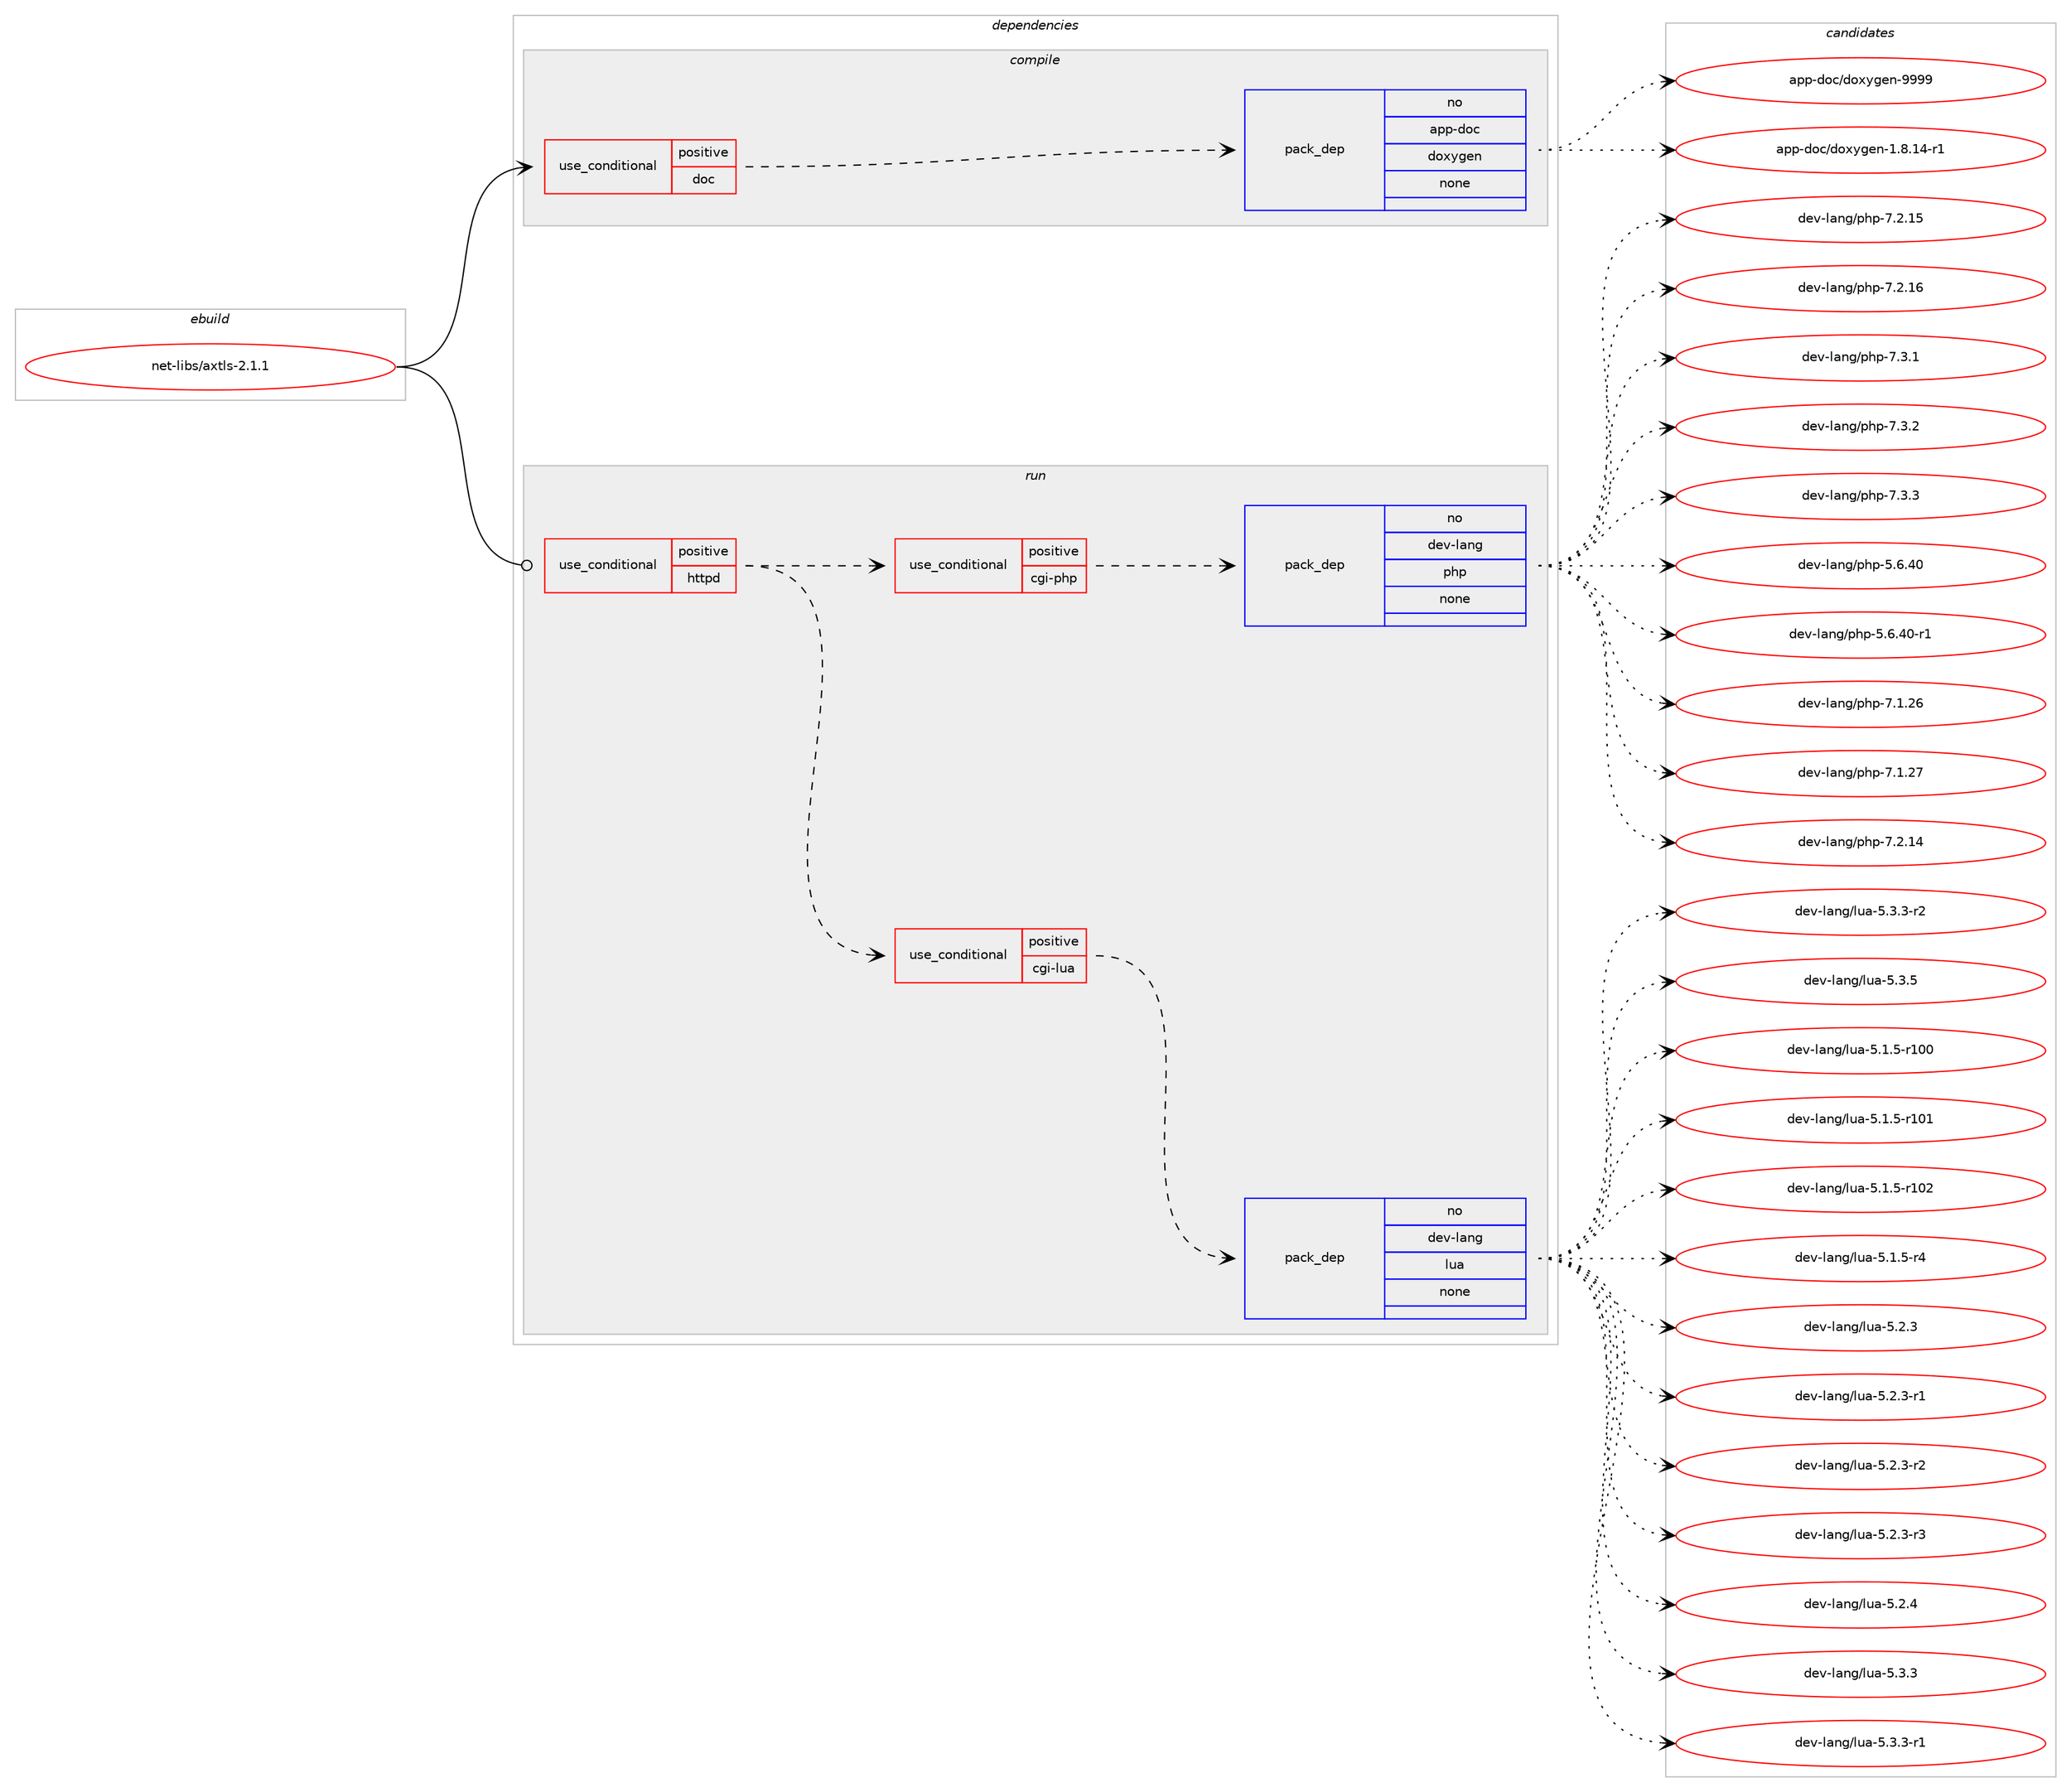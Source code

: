 digraph prolog {

# *************
# Graph options
# *************

newrank=true;
concentrate=true;
compound=true;
graph [rankdir=LR,fontname=Helvetica,fontsize=10,ranksep=1.5];#, ranksep=2.5, nodesep=0.2];
edge  [arrowhead=vee];
node  [fontname=Helvetica,fontsize=10];

# **********
# The ebuild
# **********

subgraph cluster_leftcol {
color=gray;
rank=same;
label=<<i>ebuild</i>>;
id [label="net-libs/axtls-2.1.1", color=red, width=4, href="../net-libs/axtls-2.1.1.svg"];
}

# ****************
# The dependencies
# ****************

subgraph cluster_midcol {
color=gray;
label=<<i>dependencies</i>>;
subgraph cluster_compile {
fillcolor="#eeeeee";
style=filled;
label=<<i>compile</i>>;
subgraph cond445816 {
dependency1657951 [label=<<TABLE BORDER="0" CELLBORDER="1" CELLSPACING="0" CELLPADDING="4"><TR><TD ROWSPAN="3" CELLPADDING="10">use_conditional</TD></TR><TR><TD>positive</TD></TR><TR><TD>doc</TD></TR></TABLE>>, shape=none, color=red];
subgraph pack1185267 {
dependency1657952 [label=<<TABLE BORDER="0" CELLBORDER="1" CELLSPACING="0" CELLPADDING="4" WIDTH="220"><TR><TD ROWSPAN="6" CELLPADDING="30">pack_dep</TD></TR><TR><TD WIDTH="110">no</TD></TR><TR><TD>app-doc</TD></TR><TR><TD>doxygen</TD></TR><TR><TD>none</TD></TR><TR><TD></TD></TR></TABLE>>, shape=none, color=blue];
}
dependency1657951:e -> dependency1657952:w [weight=20,style="dashed",arrowhead="vee"];
}
id:e -> dependency1657951:w [weight=20,style="solid",arrowhead="vee"];
}
subgraph cluster_compileandrun {
fillcolor="#eeeeee";
style=filled;
label=<<i>compile and run</i>>;
}
subgraph cluster_run {
fillcolor="#eeeeee";
style=filled;
label=<<i>run</i>>;
subgraph cond445817 {
dependency1657953 [label=<<TABLE BORDER="0" CELLBORDER="1" CELLSPACING="0" CELLPADDING="4"><TR><TD ROWSPAN="3" CELLPADDING="10">use_conditional</TD></TR><TR><TD>positive</TD></TR><TR><TD>httpd</TD></TR></TABLE>>, shape=none, color=red];
subgraph cond445818 {
dependency1657954 [label=<<TABLE BORDER="0" CELLBORDER="1" CELLSPACING="0" CELLPADDING="4"><TR><TD ROWSPAN="3" CELLPADDING="10">use_conditional</TD></TR><TR><TD>positive</TD></TR><TR><TD>cgi-lua</TD></TR></TABLE>>, shape=none, color=red];
subgraph pack1185268 {
dependency1657955 [label=<<TABLE BORDER="0" CELLBORDER="1" CELLSPACING="0" CELLPADDING="4" WIDTH="220"><TR><TD ROWSPAN="6" CELLPADDING="30">pack_dep</TD></TR><TR><TD WIDTH="110">no</TD></TR><TR><TD>dev-lang</TD></TR><TR><TD>lua</TD></TR><TR><TD>none</TD></TR><TR><TD></TD></TR></TABLE>>, shape=none, color=blue];
}
dependency1657954:e -> dependency1657955:w [weight=20,style="dashed",arrowhead="vee"];
}
dependency1657953:e -> dependency1657954:w [weight=20,style="dashed",arrowhead="vee"];
subgraph cond445819 {
dependency1657956 [label=<<TABLE BORDER="0" CELLBORDER="1" CELLSPACING="0" CELLPADDING="4"><TR><TD ROWSPAN="3" CELLPADDING="10">use_conditional</TD></TR><TR><TD>positive</TD></TR><TR><TD>cgi-php</TD></TR></TABLE>>, shape=none, color=red];
subgraph pack1185269 {
dependency1657957 [label=<<TABLE BORDER="0" CELLBORDER="1" CELLSPACING="0" CELLPADDING="4" WIDTH="220"><TR><TD ROWSPAN="6" CELLPADDING="30">pack_dep</TD></TR><TR><TD WIDTH="110">no</TD></TR><TR><TD>dev-lang</TD></TR><TR><TD>php</TD></TR><TR><TD>none</TD></TR><TR><TD></TD></TR></TABLE>>, shape=none, color=blue];
}
dependency1657956:e -> dependency1657957:w [weight=20,style="dashed",arrowhead="vee"];
}
dependency1657953:e -> dependency1657956:w [weight=20,style="dashed",arrowhead="vee"];
}
id:e -> dependency1657953:w [weight=20,style="solid",arrowhead="odot"];
}
}

# **************
# The candidates
# **************

subgraph cluster_choices {
rank=same;
color=gray;
label=<<i>candidates</i>>;

subgraph choice1185267 {
color=black;
nodesep=1;
choice97112112451001119947100111120121103101110454946564649524511449 [label="app-doc/doxygen-1.8.14-r1", color=red, width=4,href="../app-doc/doxygen-1.8.14-r1.svg"];
choice971121124510011199471001111201211031011104557575757 [label="app-doc/doxygen-9999", color=red, width=4,href="../app-doc/doxygen-9999.svg"];
dependency1657952:e -> choice97112112451001119947100111120121103101110454946564649524511449:w [style=dotted,weight="100"];
dependency1657952:e -> choice971121124510011199471001111201211031011104557575757:w [style=dotted,weight="100"];
}
subgraph choice1185268 {
color=black;
nodesep=1;
choice1001011184510897110103471081179745534649465345114494848 [label="dev-lang/lua-5.1.5-r100", color=red, width=4,href="../dev-lang/lua-5.1.5-r100.svg"];
choice1001011184510897110103471081179745534649465345114494849 [label="dev-lang/lua-5.1.5-r101", color=red, width=4,href="../dev-lang/lua-5.1.5-r101.svg"];
choice1001011184510897110103471081179745534649465345114494850 [label="dev-lang/lua-5.1.5-r102", color=red, width=4,href="../dev-lang/lua-5.1.5-r102.svg"];
choice100101118451089711010347108117974553464946534511452 [label="dev-lang/lua-5.1.5-r4", color=red, width=4,href="../dev-lang/lua-5.1.5-r4.svg"];
choice10010111845108971101034710811797455346504651 [label="dev-lang/lua-5.2.3", color=red, width=4,href="../dev-lang/lua-5.2.3.svg"];
choice100101118451089711010347108117974553465046514511449 [label="dev-lang/lua-5.2.3-r1", color=red, width=4,href="../dev-lang/lua-5.2.3-r1.svg"];
choice100101118451089711010347108117974553465046514511450 [label="dev-lang/lua-5.2.3-r2", color=red, width=4,href="../dev-lang/lua-5.2.3-r2.svg"];
choice100101118451089711010347108117974553465046514511451 [label="dev-lang/lua-5.2.3-r3", color=red, width=4,href="../dev-lang/lua-5.2.3-r3.svg"];
choice10010111845108971101034710811797455346504652 [label="dev-lang/lua-5.2.4", color=red, width=4,href="../dev-lang/lua-5.2.4.svg"];
choice10010111845108971101034710811797455346514651 [label="dev-lang/lua-5.3.3", color=red, width=4,href="../dev-lang/lua-5.3.3.svg"];
choice100101118451089711010347108117974553465146514511449 [label="dev-lang/lua-5.3.3-r1", color=red, width=4,href="../dev-lang/lua-5.3.3-r1.svg"];
choice100101118451089711010347108117974553465146514511450 [label="dev-lang/lua-5.3.3-r2", color=red, width=4,href="../dev-lang/lua-5.3.3-r2.svg"];
choice10010111845108971101034710811797455346514653 [label="dev-lang/lua-5.3.5", color=red, width=4,href="../dev-lang/lua-5.3.5.svg"];
dependency1657955:e -> choice1001011184510897110103471081179745534649465345114494848:w [style=dotted,weight="100"];
dependency1657955:e -> choice1001011184510897110103471081179745534649465345114494849:w [style=dotted,weight="100"];
dependency1657955:e -> choice1001011184510897110103471081179745534649465345114494850:w [style=dotted,weight="100"];
dependency1657955:e -> choice100101118451089711010347108117974553464946534511452:w [style=dotted,weight="100"];
dependency1657955:e -> choice10010111845108971101034710811797455346504651:w [style=dotted,weight="100"];
dependency1657955:e -> choice100101118451089711010347108117974553465046514511449:w [style=dotted,weight="100"];
dependency1657955:e -> choice100101118451089711010347108117974553465046514511450:w [style=dotted,weight="100"];
dependency1657955:e -> choice100101118451089711010347108117974553465046514511451:w [style=dotted,weight="100"];
dependency1657955:e -> choice10010111845108971101034710811797455346504652:w [style=dotted,weight="100"];
dependency1657955:e -> choice10010111845108971101034710811797455346514651:w [style=dotted,weight="100"];
dependency1657955:e -> choice100101118451089711010347108117974553465146514511449:w [style=dotted,weight="100"];
dependency1657955:e -> choice100101118451089711010347108117974553465146514511450:w [style=dotted,weight="100"];
dependency1657955:e -> choice10010111845108971101034710811797455346514653:w [style=dotted,weight="100"];
}
subgraph choice1185269 {
color=black;
nodesep=1;
choice10010111845108971101034711210411245534654465248 [label="dev-lang/php-5.6.40", color=red, width=4,href="../dev-lang/php-5.6.40.svg"];
choice100101118451089711010347112104112455346544652484511449 [label="dev-lang/php-5.6.40-r1", color=red, width=4,href="../dev-lang/php-5.6.40-r1.svg"];
choice10010111845108971101034711210411245554649465054 [label="dev-lang/php-7.1.26", color=red, width=4,href="../dev-lang/php-7.1.26.svg"];
choice10010111845108971101034711210411245554649465055 [label="dev-lang/php-7.1.27", color=red, width=4,href="../dev-lang/php-7.1.27.svg"];
choice10010111845108971101034711210411245554650464952 [label="dev-lang/php-7.2.14", color=red, width=4,href="../dev-lang/php-7.2.14.svg"];
choice10010111845108971101034711210411245554650464953 [label="dev-lang/php-7.2.15", color=red, width=4,href="../dev-lang/php-7.2.15.svg"];
choice10010111845108971101034711210411245554650464954 [label="dev-lang/php-7.2.16", color=red, width=4,href="../dev-lang/php-7.2.16.svg"];
choice100101118451089711010347112104112455546514649 [label="dev-lang/php-7.3.1", color=red, width=4,href="../dev-lang/php-7.3.1.svg"];
choice100101118451089711010347112104112455546514650 [label="dev-lang/php-7.3.2", color=red, width=4,href="../dev-lang/php-7.3.2.svg"];
choice100101118451089711010347112104112455546514651 [label="dev-lang/php-7.3.3", color=red, width=4,href="../dev-lang/php-7.3.3.svg"];
dependency1657957:e -> choice10010111845108971101034711210411245534654465248:w [style=dotted,weight="100"];
dependency1657957:e -> choice100101118451089711010347112104112455346544652484511449:w [style=dotted,weight="100"];
dependency1657957:e -> choice10010111845108971101034711210411245554649465054:w [style=dotted,weight="100"];
dependency1657957:e -> choice10010111845108971101034711210411245554649465055:w [style=dotted,weight="100"];
dependency1657957:e -> choice10010111845108971101034711210411245554650464952:w [style=dotted,weight="100"];
dependency1657957:e -> choice10010111845108971101034711210411245554650464953:w [style=dotted,weight="100"];
dependency1657957:e -> choice10010111845108971101034711210411245554650464954:w [style=dotted,weight="100"];
dependency1657957:e -> choice100101118451089711010347112104112455546514649:w [style=dotted,weight="100"];
dependency1657957:e -> choice100101118451089711010347112104112455546514650:w [style=dotted,weight="100"];
dependency1657957:e -> choice100101118451089711010347112104112455546514651:w [style=dotted,weight="100"];
}
}

}
